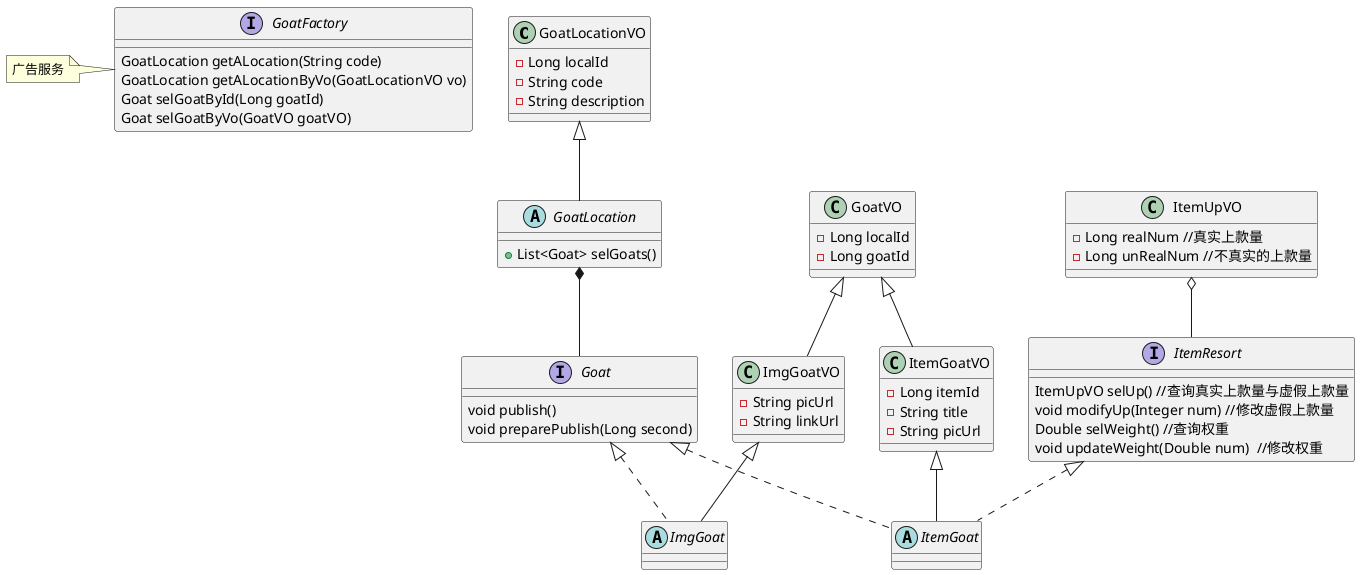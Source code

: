 @startuml

class GoatLocationVO{
-Long localId
-String code
-String description
}

abstract class GoatLocation{
+List<Goat> selGoats()
}

interface Goat{

void publish()
void preparePublish(Long second)
}

class GoatVO{
-Long localId
-Long goatId
}

class ImgGoatVO{
-String picUrl
-String linkUrl
}

class ItemUpVO{
-Long realNum //真实上款量
-Long unRealNum //不真实的上款量
}

class ItemGoatVO{
-Long itemId
-String title
-String picUrl
}

abstract class ImgGoat{

}

abstract class ItemGoat{

}

interface ItemResort{
ItemUpVO selUp() //查询真实上款量与虚假上款量
void modifyUp(Integer num) //修改虚假上款量
Double selWeight() //查询权重
void updateWeight(Double num)  //修改权重
}

GoatLocationVO <|-- GoatLocation

GoatLocation *-- Goat

Goat <|.. ImgGoat

Goat <|.. ItemGoat

GoatVO <|-- ImgGoatVO
GoatVO <|-- ItemGoatVO

ImgGoatVO <|-- ImgGoat

ItemGoatVO <|-- ItemGoat

ItemResort <|.. ItemGoat

ItemUpVO o-- ItemResort

interface GoatFactory{
GoatLocation getALocation(String code)
GoatLocation getALocationByVo(GoatLocationVO vo)
Goat selGoatById(Long goatId)
Goat selGoatByVo(GoatVO goatVO)
}

note left of GoatFactory:广告服务

@enduml